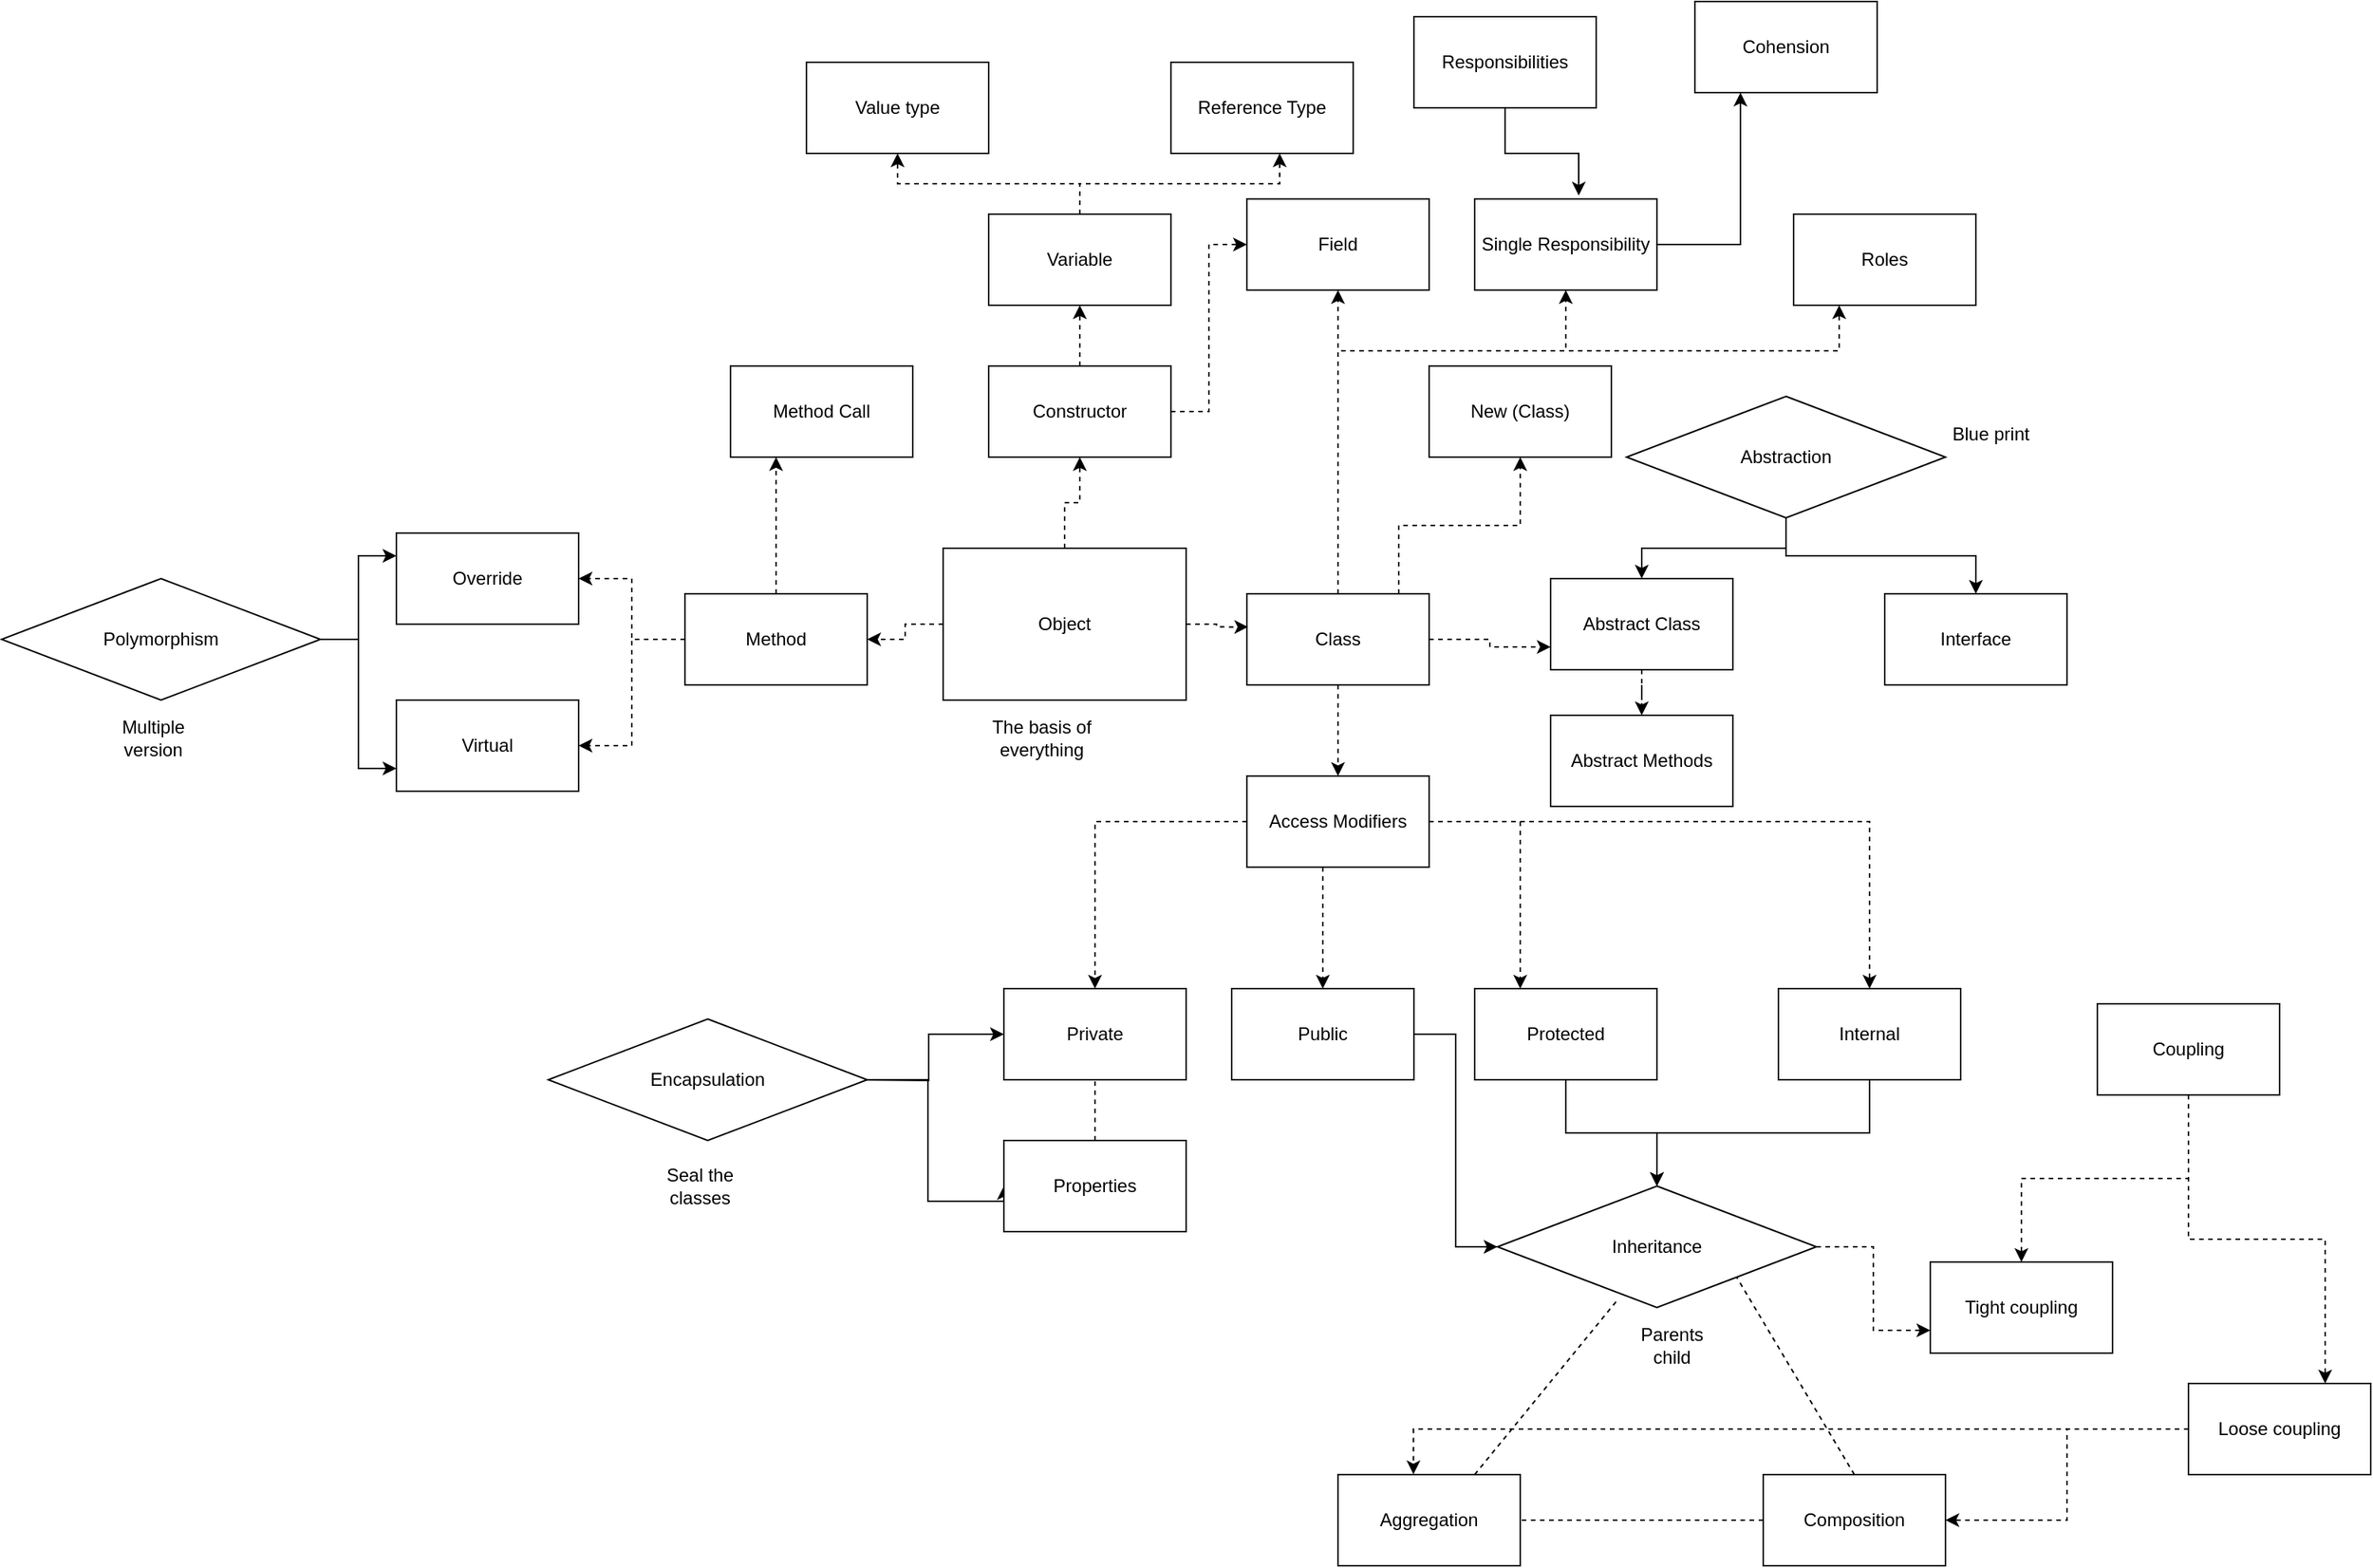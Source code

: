 <mxfile version="22.0.4" type="device">
  <diagram id="oIpXLAZz7gIT_1_cjFCh" name="Page-1">
    <mxGraphModel dx="3850" dy="1617" grid="1" gridSize="10" guides="1" tooltips="1" connect="1" arrows="1" fold="1" page="1" pageScale="1" pageWidth="850" pageHeight="1100" math="0" shadow="0">
      <root>
        <mxCell id="0" />
        <mxCell id="1" parent="0" />
        <mxCell id="e6_sfdX5LnjFO37yu5ji-51" style="edgeStyle=orthogonalEdgeStyle;rounded=0;orthogonalLoop=1;jettySize=auto;html=1;entryX=0;entryY=0.5;entryDx=0;entryDy=0;" parent="1" target="e6_sfdX5LnjFO37yu5ji-22" edge="1">
          <mxGeometry relative="1" as="geometry">
            <mxPoint x="-210" y="710" as="sourcePoint" />
          </mxGeometry>
        </mxCell>
        <mxCell id="e6_sfdX5LnjFO37yu5ji-53" style="edgeStyle=orthogonalEdgeStyle;rounded=0;orthogonalLoop=1;jettySize=auto;html=1;entryX=0;entryY=0.5;entryDx=0;entryDy=0;" parent="1" target="e6_sfdX5LnjFO37yu5ji-30" edge="1">
          <mxGeometry relative="1" as="geometry">
            <mxPoint x="-210" y="710" as="sourcePoint" />
            <Array as="points">
              <mxPoint x="-160" y="710" />
              <mxPoint x="-160" y="790" />
            </Array>
          </mxGeometry>
        </mxCell>
        <mxCell id="e6_sfdX5LnjFO37yu5ji-133" style="edgeStyle=orthogonalEdgeStyle;rounded=0;orthogonalLoop=1;jettySize=auto;html=1;entryX=0.5;entryY=0;entryDx=0;entryDy=0;dashed=1;" parent="1" source="e6_sfdX5LnjFO37yu5ji-6" target="e6_sfdX5LnjFO37yu5ji-26" edge="1">
          <mxGeometry relative="1" as="geometry" />
        </mxCell>
        <mxCell id="e6_sfdX5LnjFO37yu5ji-140" style="edgeStyle=orthogonalEdgeStyle;rounded=0;orthogonalLoop=1;jettySize=auto;html=1;entryX=0;entryY=0.75;entryDx=0;entryDy=0;dashed=1;" parent="1" source="e6_sfdX5LnjFO37yu5ji-6" target="e6_sfdX5LnjFO37yu5ji-7" edge="1">
          <mxGeometry relative="1" as="geometry" />
        </mxCell>
        <mxCell id="e6_sfdX5LnjFO37yu5ji-152" style="edgeStyle=orthogonalEdgeStyle;rounded=0;orthogonalLoop=1;jettySize=auto;html=1;dashed=1;" parent="1" source="e6_sfdX5LnjFO37yu5ji-6" target="e6_sfdX5LnjFO37yu5ji-76" edge="1">
          <mxGeometry relative="1" as="geometry">
            <Array as="points">
              <mxPoint x="150" y="345" />
              <mxPoint x="230" y="345" />
            </Array>
          </mxGeometry>
        </mxCell>
        <mxCell id="vFYDKp4Bj59iPNKs51TE-11" style="edgeStyle=orthogonalEdgeStyle;rounded=0;orthogonalLoop=1;jettySize=auto;html=1;dashed=1;" edge="1" parent="1" source="e6_sfdX5LnjFO37yu5ji-6" target="e6_sfdX5LnjFO37yu5ji-73">
          <mxGeometry relative="1" as="geometry" />
        </mxCell>
        <mxCell id="vFYDKp4Bj59iPNKs51TE-15" style="edgeStyle=orthogonalEdgeStyle;rounded=0;orthogonalLoop=1;jettySize=auto;html=1;entryX=0.5;entryY=1;entryDx=0;entryDy=0;dashed=1;" edge="1" parent="1" source="e6_sfdX5LnjFO37yu5ji-6" target="vFYDKp4Bj59iPNKs51TE-10">
          <mxGeometry relative="1" as="geometry">
            <mxPoint x="150" y="200" as="targetPoint" />
            <Array as="points">
              <mxPoint x="110" y="230" />
              <mxPoint x="260" y="230" />
            </Array>
          </mxGeometry>
        </mxCell>
        <mxCell id="vFYDKp4Bj59iPNKs51TE-18" style="edgeStyle=orthogonalEdgeStyle;rounded=0;orthogonalLoop=1;jettySize=auto;html=1;dashed=1;" edge="1" parent="1" source="e6_sfdX5LnjFO37yu5ji-6">
          <mxGeometry relative="1" as="geometry">
            <mxPoint x="440" y="200" as="targetPoint" />
            <Array as="points">
              <mxPoint x="110" y="230" />
              <mxPoint x="440" y="230" />
            </Array>
          </mxGeometry>
        </mxCell>
        <mxCell id="e6_sfdX5LnjFO37yu5ji-6" value="Class" style="rounded=0;whiteSpace=wrap;html=1;" parent="1" vertex="1">
          <mxGeometry x="50" y="390" width="120" height="60" as="geometry" />
        </mxCell>
        <mxCell id="e6_sfdX5LnjFO37yu5ji-139" style="edgeStyle=orthogonalEdgeStyle;rounded=0;orthogonalLoop=1;jettySize=auto;html=1;entryX=0.5;entryY=0;entryDx=0;entryDy=0;dashed=1;" parent="1" source="e6_sfdX5LnjFO37yu5ji-7" target="e6_sfdX5LnjFO37yu5ji-18" edge="1">
          <mxGeometry relative="1" as="geometry" />
        </mxCell>
        <mxCell id="e6_sfdX5LnjFO37yu5ji-7" value="Abstract Class" style="rounded=0;whiteSpace=wrap;html=1;" parent="1" vertex="1">
          <mxGeometry x="250" y="380" width="120" height="60" as="geometry" />
        </mxCell>
        <mxCell id="e6_sfdX5LnjFO37yu5ji-8" value="Interface" style="rounded=0;whiteSpace=wrap;html=1;" parent="1" vertex="1">
          <mxGeometry x="470" y="390" width="120" height="60" as="geometry" />
        </mxCell>
        <mxCell id="e6_sfdX5LnjFO37yu5ji-18" value="Abstract Methods" style="rounded=0;whiteSpace=wrap;html=1;" parent="1" vertex="1">
          <mxGeometry x="250" y="470" width="120" height="60" as="geometry" />
        </mxCell>
        <mxCell id="e6_sfdX5LnjFO37yu5ji-22" value="Private" style="rounded=0;whiteSpace=wrap;html=1;" parent="1" vertex="1">
          <mxGeometry x="-110" y="650" width="120" height="60" as="geometry" />
        </mxCell>
        <mxCell id="e6_sfdX5LnjFO37yu5ji-68" style="edgeStyle=orthogonalEdgeStyle;rounded=0;orthogonalLoop=1;jettySize=auto;html=1;entryX=0;entryY=0.5;entryDx=0;entryDy=0;" parent="1" source="e6_sfdX5LnjFO37yu5ji-23" target="e6_sfdX5LnjFO37yu5ji-55" edge="1">
          <mxGeometry relative="1" as="geometry" />
        </mxCell>
        <mxCell id="e6_sfdX5LnjFO37yu5ji-23" value="Public" style="rounded=0;whiteSpace=wrap;html=1;" parent="1" vertex="1">
          <mxGeometry x="40" y="650" width="120" height="60" as="geometry" />
        </mxCell>
        <mxCell id="e6_sfdX5LnjFO37yu5ji-69" style="edgeStyle=orthogonalEdgeStyle;rounded=0;orthogonalLoop=1;jettySize=auto;html=1;" parent="1" source="e6_sfdX5LnjFO37yu5ji-24" target="e6_sfdX5LnjFO37yu5ji-55" edge="1">
          <mxGeometry relative="1" as="geometry" />
        </mxCell>
        <mxCell id="e6_sfdX5LnjFO37yu5ji-24" value="Protected" style="rounded=0;whiteSpace=wrap;html=1;" parent="1" vertex="1">
          <mxGeometry x="200" y="650" width="120" height="60" as="geometry" />
        </mxCell>
        <mxCell id="e6_sfdX5LnjFO37yu5ji-134" style="edgeStyle=orthogonalEdgeStyle;rounded=0;orthogonalLoop=1;jettySize=auto;html=1;dashed=1;" parent="1" source="e6_sfdX5LnjFO37yu5ji-26" target="e6_sfdX5LnjFO37yu5ji-22" edge="1">
          <mxGeometry relative="1" as="geometry" />
        </mxCell>
        <mxCell id="e6_sfdX5LnjFO37yu5ji-135" value="" style="edgeStyle=orthogonalEdgeStyle;rounded=0;orthogonalLoop=1;jettySize=auto;html=1;dashed=1;" parent="1" source="e6_sfdX5LnjFO37yu5ji-26" target="e6_sfdX5LnjFO37yu5ji-23" edge="1">
          <mxGeometry relative="1" as="geometry">
            <Array as="points">
              <mxPoint x="100" y="590" />
              <mxPoint x="100" y="590" />
            </Array>
          </mxGeometry>
        </mxCell>
        <mxCell id="e6_sfdX5LnjFO37yu5ji-136" style="edgeStyle=orthogonalEdgeStyle;rounded=0;orthogonalLoop=1;jettySize=auto;html=1;entryX=0.25;entryY=0;entryDx=0;entryDy=0;dashed=1;" parent="1" source="e6_sfdX5LnjFO37yu5ji-26" target="e6_sfdX5LnjFO37yu5ji-24" edge="1">
          <mxGeometry relative="1" as="geometry" />
        </mxCell>
        <mxCell id="e6_sfdX5LnjFO37yu5ji-137" style="edgeStyle=orthogonalEdgeStyle;rounded=0;orthogonalLoop=1;jettySize=auto;html=1;entryX=0.5;entryY=0;entryDx=0;entryDy=0;dashed=1;" parent="1" source="e6_sfdX5LnjFO37yu5ji-26" target="e6_sfdX5LnjFO37yu5ji-29" edge="1">
          <mxGeometry relative="1" as="geometry" />
        </mxCell>
        <mxCell id="e6_sfdX5LnjFO37yu5ji-26" value="Access Modifiers" style="rounded=0;whiteSpace=wrap;html=1;" parent="1" vertex="1">
          <mxGeometry x="50" y="510" width="120" height="60" as="geometry" />
        </mxCell>
        <mxCell id="e6_sfdX5LnjFO37yu5ji-70" style="edgeStyle=orthogonalEdgeStyle;rounded=0;orthogonalLoop=1;jettySize=auto;html=1;" parent="1" source="e6_sfdX5LnjFO37yu5ji-29" target="e6_sfdX5LnjFO37yu5ji-55" edge="1">
          <mxGeometry relative="1" as="geometry" />
        </mxCell>
        <mxCell id="e6_sfdX5LnjFO37yu5ji-29" value="Internal" style="rounded=0;whiteSpace=wrap;html=1;" parent="1" vertex="1">
          <mxGeometry x="400" y="650" width="120" height="60" as="geometry" />
        </mxCell>
        <mxCell id="e6_sfdX5LnjFO37yu5ji-30" value="Properties" style="rounded=0;whiteSpace=wrap;html=1;" parent="1" vertex="1">
          <mxGeometry x="-110" y="750" width="120" height="60" as="geometry" />
        </mxCell>
        <mxCell id="e6_sfdX5LnjFO37yu5ji-48" style="edgeStyle=orthogonalEdgeStyle;rounded=0;orthogonalLoop=1;jettySize=auto;html=1;entryX=0.5;entryY=0;entryDx=0;entryDy=0;" parent="1" source="e6_sfdX5LnjFO37yu5ji-47" target="e6_sfdX5LnjFO37yu5ji-7" edge="1">
          <mxGeometry relative="1" as="geometry" />
        </mxCell>
        <mxCell id="e6_sfdX5LnjFO37yu5ji-49" style="edgeStyle=orthogonalEdgeStyle;rounded=0;orthogonalLoop=1;jettySize=auto;html=1;entryX=0.5;entryY=0;entryDx=0;entryDy=0;" parent="1" source="e6_sfdX5LnjFO37yu5ji-47" target="e6_sfdX5LnjFO37yu5ji-8" edge="1">
          <mxGeometry relative="1" as="geometry" />
        </mxCell>
        <mxCell id="e6_sfdX5LnjFO37yu5ji-47" value="Abstraction" style="rhombus;whiteSpace=wrap;html=1;" parent="1" vertex="1">
          <mxGeometry x="300" y="260" width="210" height="80" as="geometry" />
        </mxCell>
        <mxCell id="e6_sfdX5LnjFO37yu5ji-52" value="" style="endArrow=none;html=1;rounded=0;entryX=0.5;entryY=1;entryDx=0;entryDy=0;exitX=0.5;exitY=0;exitDx=0;exitDy=0;dashed=1;" parent="1" source="e6_sfdX5LnjFO37yu5ji-30" target="e6_sfdX5LnjFO37yu5ji-22" edge="1">
          <mxGeometry width="50" height="50" relative="1" as="geometry">
            <mxPoint x="120" y="740" as="sourcePoint" />
            <mxPoint x="170" y="690" as="targetPoint" />
          </mxGeometry>
        </mxCell>
        <mxCell id="e6_sfdX5LnjFO37yu5ji-54" value="Encapsulation" style="rhombus;whiteSpace=wrap;html=1;" parent="1" vertex="1">
          <mxGeometry x="-410" y="670" width="210" height="80" as="geometry" />
        </mxCell>
        <mxCell id="vFYDKp4Bj59iPNKs51TE-4" style="edgeStyle=orthogonalEdgeStyle;rounded=0;orthogonalLoop=1;jettySize=auto;html=1;entryX=0;entryY=0.75;entryDx=0;entryDy=0;dashed=1;" edge="1" parent="1" source="e6_sfdX5LnjFO37yu5ji-55" target="vFYDKp4Bj59iPNKs51TE-3">
          <mxGeometry relative="1" as="geometry" />
        </mxCell>
        <mxCell id="e6_sfdX5LnjFO37yu5ji-55" value="Inheritance" style="rhombus;whiteSpace=wrap;html=1;" parent="1" vertex="1">
          <mxGeometry x="215" y="780" width="210" height="80" as="geometry" />
        </mxCell>
        <mxCell id="e6_sfdX5LnjFO37yu5ji-84" style="edgeStyle=orthogonalEdgeStyle;rounded=0;orthogonalLoop=1;jettySize=auto;html=1;entryX=0;entryY=0.25;entryDx=0;entryDy=0;" parent="1" source="e6_sfdX5LnjFO37yu5ji-59" target="e6_sfdX5LnjFO37yu5ji-78" edge="1">
          <mxGeometry relative="1" as="geometry" />
        </mxCell>
        <mxCell id="e6_sfdX5LnjFO37yu5ji-85" style="edgeStyle=orthogonalEdgeStyle;rounded=0;orthogonalLoop=1;jettySize=auto;html=1;entryX=0;entryY=0.75;entryDx=0;entryDy=0;" parent="1" source="e6_sfdX5LnjFO37yu5ji-59" target="e6_sfdX5LnjFO37yu5ji-80" edge="1">
          <mxGeometry relative="1" as="geometry" />
        </mxCell>
        <mxCell id="e6_sfdX5LnjFO37yu5ji-59" value="Polymorphism" style="rhombus;whiteSpace=wrap;html=1;" parent="1" vertex="1">
          <mxGeometry x="-770" y="380" width="210" height="80" as="geometry" />
        </mxCell>
        <mxCell id="e6_sfdX5LnjFO37yu5ji-60" value="Aggregation" style="rounded=0;whiteSpace=wrap;html=1;" parent="1" vertex="1">
          <mxGeometry x="110" y="970" width="120" height="60" as="geometry" />
        </mxCell>
        <mxCell id="e6_sfdX5LnjFO37yu5ji-61" value="Composition" style="rounded=0;whiteSpace=wrap;html=1;" parent="1" vertex="1">
          <mxGeometry x="390" y="970" width="120" height="60" as="geometry" />
        </mxCell>
        <mxCell id="e6_sfdX5LnjFO37yu5ji-149" style="edgeStyle=orthogonalEdgeStyle;rounded=0;orthogonalLoop=1;jettySize=auto;html=1;dashed=1;" parent="1" source="e6_sfdX5LnjFO37yu5ji-66" target="e6_sfdX5LnjFO37yu5ji-123" edge="1">
          <mxGeometry relative="1" as="geometry" />
        </mxCell>
        <mxCell id="vFYDKp4Bj59iPNKs51TE-12" style="edgeStyle=orthogonalEdgeStyle;rounded=0;orthogonalLoop=1;jettySize=auto;html=1;entryX=0;entryY=0.5;entryDx=0;entryDy=0;dashed=1;" edge="1" parent="1" source="e6_sfdX5LnjFO37yu5ji-66" target="e6_sfdX5LnjFO37yu5ji-73">
          <mxGeometry relative="1" as="geometry" />
        </mxCell>
        <mxCell id="e6_sfdX5LnjFO37yu5ji-66" value="Constructor" style="rounded=0;whiteSpace=wrap;html=1;" parent="1" vertex="1">
          <mxGeometry x="-120" y="240" width="120" height="60" as="geometry" />
        </mxCell>
        <mxCell id="e6_sfdX5LnjFO37yu5ji-144" style="edgeStyle=orthogonalEdgeStyle;rounded=0;orthogonalLoop=1;jettySize=auto;html=1;entryX=1;entryY=0.5;entryDx=0;entryDy=0;dashed=1;" parent="1" source="e6_sfdX5LnjFO37yu5ji-72" target="e6_sfdX5LnjFO37yu5ji-80" edge="1">
          <mxGeometry relative="1" as="geometry" />
        </mxCell>
        <mxCell id="e6_sfdX5LnjFO37yu5ji-145" style="edgeStyle=orthogonalEdgeStyle;rounded=0;orthogonalLoop=1;jettySize=auto;html=1;entryX=1;entryY=0.5;entryDx=0;entryDy=0;dashed=1;" parent="1" source="e6_sfdX5LnjFO37yu5ji-72" target="e6_sfdX5LnjFO37yu5ji-78" edge="1">
          <mxGeometry relative="1" as="geometry" />
        </mxCell>
        <mxCell id="e6_sfdX5LnjFO37yu5ji-147" style="edgeStyle=orthogonalEdgeStyle;rounded=0;orthogonalLoop=1;jettySize=auto;html=1;entryX=0.25;entryY=1;entryDx=0;entryDy=0;dashed=1;" parent="1" source="e6_sfdX5LnjFO37yu5ji-72" target="e6_sfdX5LnjFO37yu5ji-77" edge="1">
          <mxGeometry relative="1" as="geometry" />
        </mxCell>
        <mxCell id="e6_sfdX5LnjFO37yu5ji-72" value="Method" style="rounded=0;whiteSpace=wrap;html=1;" parent="1" vertex="1">
          <mxGeometry x="-320" y="390" width="120" height="60" as="geometry" />
        </mxCell>
        <mxCell id="e6_sfdX5LnjFO37yu5ji-73" value="Field" style="rounded=0;whiteSpace=wrap;html=1;" parent="1" vertex="1">
          <mxGeometry x="50" y="130" width="120" height="60" as="geometry" />
        </mxCell>
        <mxCell id="e6_sfdX5LnjFO37yu5ji-76" value="New (Class)" style="rounded=0;whiteSpace=wrap;html=1;" parent="1" vertex="1">
          <mxGeometry x="170" y="240" width="120" height="60" as="geometry" />
        </mxCell>
        <mxCell id="e6_sfdX5LnjFO37yu5ji-77" value="Method Call" style="rounded=0;whiteSpace=wrap;html=1;" parent="1" vertex="1">
          <mxGeometry x="-290" y="240" width="120" height="60" as="geometry" />
        </mxCell>
        <mxCell id="e6_sfdX5LnjFO37yu5ji-78" value="Override" style="rounded=0;whiteSpace=wrap;html=1;" parent="1" vertex="1">
          <mxGeometry x="-510" y="350" width="120" height="60" as="geometry" />
        </mxCell>
        <mxCell id="e6_sfdX5LnjFO37yu5ji-80" value="Virtual" style="rounded=0;whiteSpace=wrap;html=1;" parent="1" vertex="1">
          <mxGeometry x="-510" y="460" width="120" height="60" as="geometry" />
        </mxCell>
        <mxCell id="e6_sfdX5LnjFO37yu5ji-146" style="edgeStyle=orthogonalEdgeStyle;rounded=0;orthogonalLoop=1;jettySize=auto;html=1;entryX=1;entryY=0.5;entryDx=0;entryDy=0;dashed=1;" parent="1" source="e6_sfdX5LnjFO37yu5ji-112" target="e6_sfdX5LnjFO37yu5ji-72" edge="1">
          <mxGeometry relative="1" as="geometry" />
        </mxCell>
        <mxCell id="e6_sfdX5LnjFO37yu5ji-148" style="edgeStyle=orthogonalEdgeStyle;rounded=0;orthogonalLoop=1;jettySize=auto;html=1;entryX=0.5;entryY=1;entryDx=0;entryDy=0;dashed=1;" parent="1" source="e6_sfdX5LnjFO37yu5ji-112" target="e6_sfdX5LnjFO37yu5ji-66" edge="1">
          <mxGeometry relative="1" as="geometry" />
        </mxCell>
        <mxCell id="e6_sfdX5LnjFO37yu5ji-112" value="Object" style="rounded=0;whiteSpace=wrap;html=1;" parent="1" vertex="1">
          <mxGeometry x="-150" y="360" width="160" height="100" as="geometry" />
        </mxCell>
        <mxCell id="e6_sfdX5LnjFO37yu5ji-121" value="Value type" style="rounded=0;whiteSpace=wrap;html=1;" parent="1" vertex="1">
          <mxGeometry x="-240" y="40" width="120" height="60" as="geometry" />
        </mxCell>
        <mxCell id="e6_sfdX5LnjFO37yu5ji-122" value="Reference Type" style="rounded=0;whiteSpace=wrap;html=1;" parent="1" vertex="1">
          <mxGeometry y="40" width="120" height="60" as="geometry" />
        </mxCell>
        <mxCell id="e6_sfdX5LnjFO37yu5ji-151" style="edgeStyle=orthogonalEdgeStyle;rounded=0;orthogonalLoop=1;jettySize=auto;html=1;entryX=0.5;entryY=1;entryDx=0;entryDy=0;dashed=1;" parent="1" source="e6_sfdX5LnjFO37yu5ji-123" target="e6_sfdX5LnjFO37yu5ji-121" edge="1">
          <mxGeometry relative="1" as="geometry" />
        </mxCell>
        <mxCell id="e6_sfdX5LnjFO37yu5ji-123" value="Variable" style="rounded=0;whiteSpace=wrap;html=1;" parent="1" vertex="1">
          <mxGeometry x="-120" y="140" width="120" height="60" as="geometry" />
        </mxCell>
        <mxCell id="e6_sfdX5LnjFO37yu5ji-141" value="" style="endArrow=none;html=1;rounded=0;entryX=0.378;entryY=0.932;entryDx=0;entryDy=0;exitX=0.75;exitY=0;exitDx=0;exitDy=0;dashed=1;entryPerimeter=0;" parent="1" source="e6_sfdX5LnjFO37yu5ji-60" target="e6_sfdX5LnjFO37yu5ji-55" edge="1">
          <mxGeometry width="50" height="50" relative="1" as="geometry">
            <mxPoint x="-40" y="760" as="sourcePoint" />
            <mxPoint x="-40" y="720" as="targetPoint" />
          </mxGeometry>
        </mxCell>
        <mxCell id="e6_sfdX5LnjFO37yu5ji-142" value="" style="endArrow=none;html=1;rounded=0;entryX=1;entryY=1;entryDx=0;entryDy=0;exitX=0.5;exitY=0;exitDx=0;exitDy=0;dashed=1;" parent="1" source="e6_sfdX5LnjFO37yu5ji-61" target="e6_sfdX5LnjFO37yu5ji-55" edge="1">
          <mxGeometry width="50" height="50" relative="1" as="geometry">
            <mxPoint x="210" y="990" as="sourcePoint" />
            <mxPoint x="304" y="865" as="targetPoint" />
          </mxGeometry>
        </mxCell>
        <mxCell id="e6_sfdX5LnjFO37yu5ji-143" value="" style="endArrow=none;html=1;rounded=0;entryX=1;entryY=0.5;entryDx=0;entryDy=0;exitX=0;exitY=0.5;exitDx=0;exitDy=0;dashed=1;" parent="1" source="e6_sfdX5LnjFO37yu5ji-61" target="e6_sfdX5LnjFO37yu5ji-60" edge="1">
          <mxGeometry width="50" height="50" relative="1" as="geometry">
            <mxPoint x="460" y="980" as="sourcePoint" />
            <mxPoint x="383" y="850" as="targetPoint" />
          </mxGeometry>
        </mxCell>
        <mxCell id="e6_sfdX5LnjFO37yu5ji-150" style="edgeStyle=orthogonalEdgeStyle;rounded=0;orthogonalLoop=1;jettySize=auto;html=1;entryX=0.597;entryY=1.001;entryDx=0;entryDy=0;entryPerimeter=0;dashed=1;" parent="1" source="e6_sfdX5LnjFO37yu5ji-123" target="e6_sfdX5LnjFO37yu5ji-122" edge="1">
          <mxGeometry relative="1" as="geometry" />
        </mxCell>
        <mxCell id="e6_sfdX5LnjFO37yu5ji-155" value="Seal the classes" style="text;html=1;strokeColor=none;fillColor=none;align=center;verticalAlign=middle;whiteSpace=wrap;rounded=0;" parent="1" vertex="1">
          <mxGeometry x="-340" y="765" width="60" height="30" as="geometry" />
        </mxCell>
        <mxCell id="e6_sfdX5LnjFO37yu5ji-156" value="The basis of everything" style="text;html=1;strokeColor=none;fillColor=none;align=center;verticalAlign=middle;whiteSpace=wrap;rounded=0;" parent="1" vertex="1">
          <mxGeometry x="-120" y="470" width="70" height="30" as="geometry" />
        </mxCell>
        <mxCell id="e6_sfdX5LnjFO37yu5ji-157" style="edgeStyle=orthogonalEdgeStyle;rounded=0;orthogonalLoop=1;jettySize=auto;html=1;entryX=0.007;entryY=0.364;entryDx=0;entryDy=0;entryPerimeter=0;dashed=1;" parent="1" source="e6_sfdX5LnjFO37yu5ji-112" target="e6_sfdX5LnjFO37yu5ji-6" edge="1">
          <mxGeometry relative="1" as="geometry" />
        </mxCell>
        <mxCell id="e6_sfdX5LnjFO37yu5ji-159" value="Multiple version" style="text;html=1;strokeColor=none;fillColor=none;align=center;verticalAlign=middle;whiteSpace=wrap;rounded=0;" parent="1" vertex="1">
          <mxGeometry x="-700" y="470" width="60" height="30" as="geometry" />
        </mxCell>
        <mxCell id="e6_sfdX5LnjFO37yu5ji-160" value="Parents child" style="text;html=1;strokeColor=none;fillColor=none;align=center;verticalAlign=middle;whiteSpace=wrap;rounded=0;" parent="1" vertex="1">
          <mxGeometry x="300" y="870" width="60" height="30" as="geometry" />
        </mxCell>
        <mxCell id="e6_sfdX5LnjFO37yu5ji-161" value="Blue print" style="text;html=1;strokeColor=none;fillColor=none;align=center;verticalAlign=middle;whiteSpace=wrap;rounded=0;" parent="1" vertex="1">
          <mxGeometry x="510" y="270" width="60" height="30" as="geometry" />
        </mxCell>
        <mxCell id="vFYDKp4Bj59iPNKs51TE-5" style="edgeStyle=orthogonalEdgeStyle;rounded=0;orthogonalLoop=1;jettySize=auto;html=1;entryX=0.5;entryY=0;entryDx=0;entryDy=0;dashed=1;" edge="1" parent="1" source="vFYDKp4Bj59iPNKs51TE-1" target="vFYDKp4Bj59iPNKs51TE-3">
          <mxGeometry relative="1" as="geometry" />
        </mxCell>
        <mxCell id="vFYDKp4Bj59iPNKs51TE-6" style="edgeStyle=orthogonalEdgeStyle;rounded=0;orthogonalLoop=1;jettySize=auto;html=1;entryX=0.75;entryY=0;entryDx=0;entryDy=0;dashed=1;" edge="1" parent="1" source="vFYDKp4Bj59iPNKs51TE-1" target="vFYDKp4Bj59iPNKs51TE-2">
          <mxGeometry relative="1" as="geometry" />
        </mxCell>
        <mxCell id="vFYDKp4Bj59iPNKs51TE-1" value="Coupling" style="rounded=0;whiteSpace=wrap;html=1;" vertex="1" parent="1">
          <mxGeometry x="610" y="660" width="120" height="60" as="geometry" />
        </mxCell>
        <mxCell id="vFYDKp4Bj59iPNKs51TE-7" style="edgeStyle=orthogonalEdgeStyle;rounded=0;orthogonalLoop=1;jettySize=auto;html=1;dashed=1;" edge="1" parent="1" source="vFYDKp4Bj59iPNKs51TE-2" target="e6_sfdX5LnjFO37yu5ji-61">
          <mxGeometry relative="1" as="geometry" />
        </mxCell>
        <mxCell id="vFYDKp4Bj59iPNKs51TE-2" value="Loose coupling" style="rounded=0;whiteSpace=wrap;html=1;" vertex="1" parent="1">
          <mxGeometry x="670" y="910" width="120" height="60" as="geometry" />
        </mxCell>
        <mxCell id="vFYDKp4Bj59iPNKs51TE-3" value="Tight coupling" style="rounded=0;whiteSpace=wrap;html=1;" vertex="1" parent="1">
          <mxGeometry x="500" y="830" width="120" height="60" as="geometry" />
        </mxCell>
        <mxCell id="vFYDKp4Bj59iPNKs51TE-8" style="edgeStyle=orthogonalEdgeStyle;rounded=0;orthogonalLoop=1;jettySize=auto;html=1;entryX=0.414;entryY=-0.004;entryDx=0;entryDy=0;entryPerimeter=0;dashed=1;" edge="1" parent="1" source="vFYDKp4Bj59iPNKs51TE-2" target="e6_sfdX5LnjFO37yu5ji-60">
          <mxGeometry relative="1" as="geometry" />
        </mxCell>
        <mxCell id="vFYDKp4Bj59iPNKs51TE-9" value="Responsibilities" style="rounded=0;whiteSpace=wrap;html=1;" vertex="1" parent="1">
          <mxGeometry x="160" y="10" width="120" height="60" as="geometry" />
        </mxCell>
        <mxCell id="vFYDKp4Bj59iPNKs51TE-22" style="edgeStyle=orthogonalEdgeStyle;rounded=0;orthogonalLoop=1;jettySize=auto;html=1;entryX=0.25;entryY=1;entryDx=0;entryDy=0;" edge="1" parent="1" source="vFYDKp4Bj59iPNKs51TE-10" target="vFYDKp4Bj59iPNKs51TE-19">
          <mxGeometry relative="1" as="geometry" />
        </mxCell>
        <mxCell id="vFYDKp4Bj59iPNKs51TE-10" value="Single Responsibility" style="rounded=0;whiteSpace=wrap;html=1;" vertex="1" parent="1">
          <mxGeometry x="200" y="130" width="120" height="60" as="geometry" />
        </mxCell>
        <mxCell id="vFYDKp4Bj59iPNKs51TE-13" style="edgeStyle=orthogonalEdgeStyle;rounded=0;orthogonalLoop=1;jettySize=auto;html=1;entryX=0.571;entryY=-0.037;entryDx=0;entryDy=0;entryPerimeter=0;" edge="1" parent="1" source="vFYDKp4Bj59iPNKs51TE-9" target="vFYDKp4Bj59iPNKs51TE-10">
          <mxGeometry relative="1" as="geometry" />
        </mxCell>
        <mxCell id="vFYDKp4Bj59iPNKs51TE-16" value="Roles" style="rounded=0;whiteSpace=wrap;html=1;" vertex="1" parent="1">
          <mxGeometry x="410" y="140" width="120" height="60" as="geometry" />
        </mxCell>
        <mxCell id="vFYDKp4Bj59iPNKs51TE-19" value="Cohension" style="rounded=0;whiteSpace=wrap;html=1;" vertex="1" parent="1">
          <mxGeometry x="345" width="120" height="60" as="geometry" />
        </mxCell>
      </root>
    </mxGraphModel>
  </diagram>
</mxfile>
